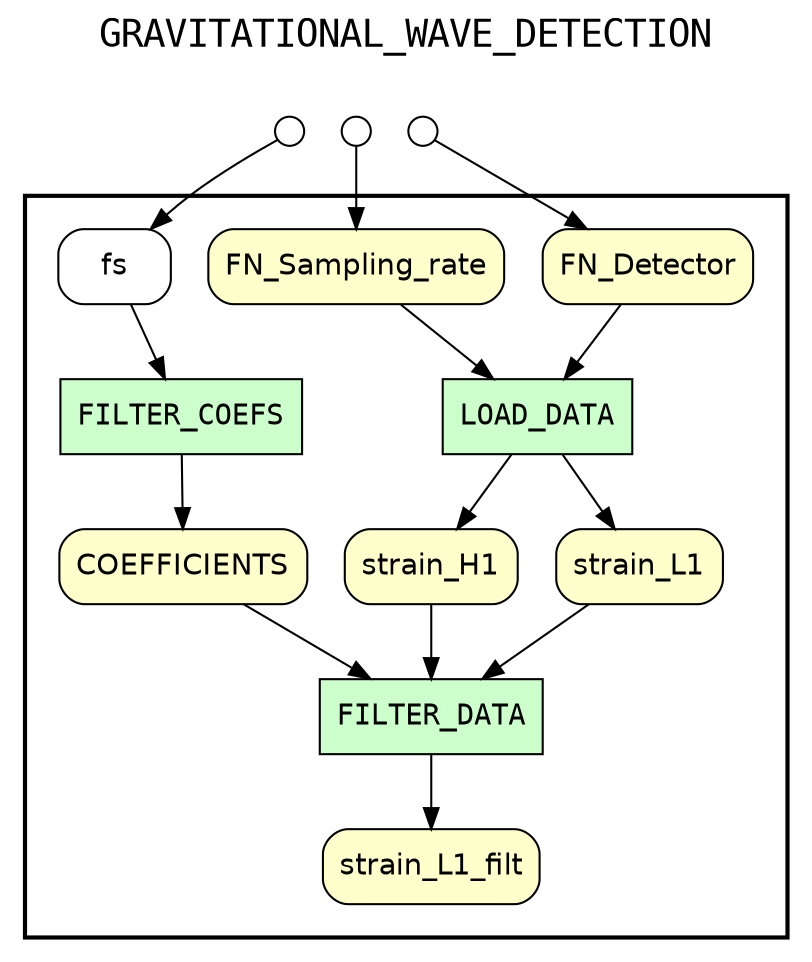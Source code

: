 
digraph yw_data_view {
rankdir=TB
fontname=Courier; fontsize=18; labelloc=t
label="GRAVITATIONAL_WAVE_DETECTION"
subgraph cluster_workflow { label=""; color=black; penwidth=2
subgraph cluster_workflow_inner { label=""; color=white
node[shape=box style="filled" fillcolor="#CCFFCC" peripheries=1 fontname=Courier]
FILTER_COEFS
LOAD_DATA
FILTER_DATA
node[shape=box style="filled" fillcolor="#CCFFCC" peripheries=1 fontname=Courier]
node[shape=box style="rounded,filled" fillcolor="#FFFFCC" peripheries=1 fontname=Helvetica]
FN_Detector
FN_Sampling_rate
strain_H1
strain_L1
COEFFICIENTS
strain_L1_filt
node[shape=box style="rounded,filled" fillcolor="#FFFFFF" peripheries=1 fontname=Helvetica]
fs
}}
subgraph cluster_inflows { label=""; color=white; penwidth=2
subgraph cluster_inflows_inner { label=""; color=white
node[shape=circle fillcolor="#FFFFFF" peripheries=1 width=0.2]
fs_inflow [label=""]
FN_Detector_inflow [label=""]
FN_Sampling_rate_inflow [label=""]
}}
subgraph cluster_outflows { label=""; color=white; penwidth=2
subgraph cluster_outflows_inner { label=""; color=white
node[shape=circle fillcolor="#FFFFFF" peripheries=1 width=0.2]
}}
COEFFICIENTS -> FILTER_DATA
fs -> FILTER_COEFS
strain_L1 -> FILTER_DATA
strain_H1 -> FILTER_DATA
FN_Sampling_rate -> LOAD_DATA
FN_Detector -> LOAD_DATA
LOAD_DATA -> strain_H1
LOAD_DATA -> strain_L1
FILTER_COEFS -> COEFFICIENTS
FILTER_DATA -> strain_L1_filt
fs_inflow -> fs
FN_Detector_inflow -> FN_Detector
FN_Sampling_rate_inflow -> FN_Sampling_rate
}

